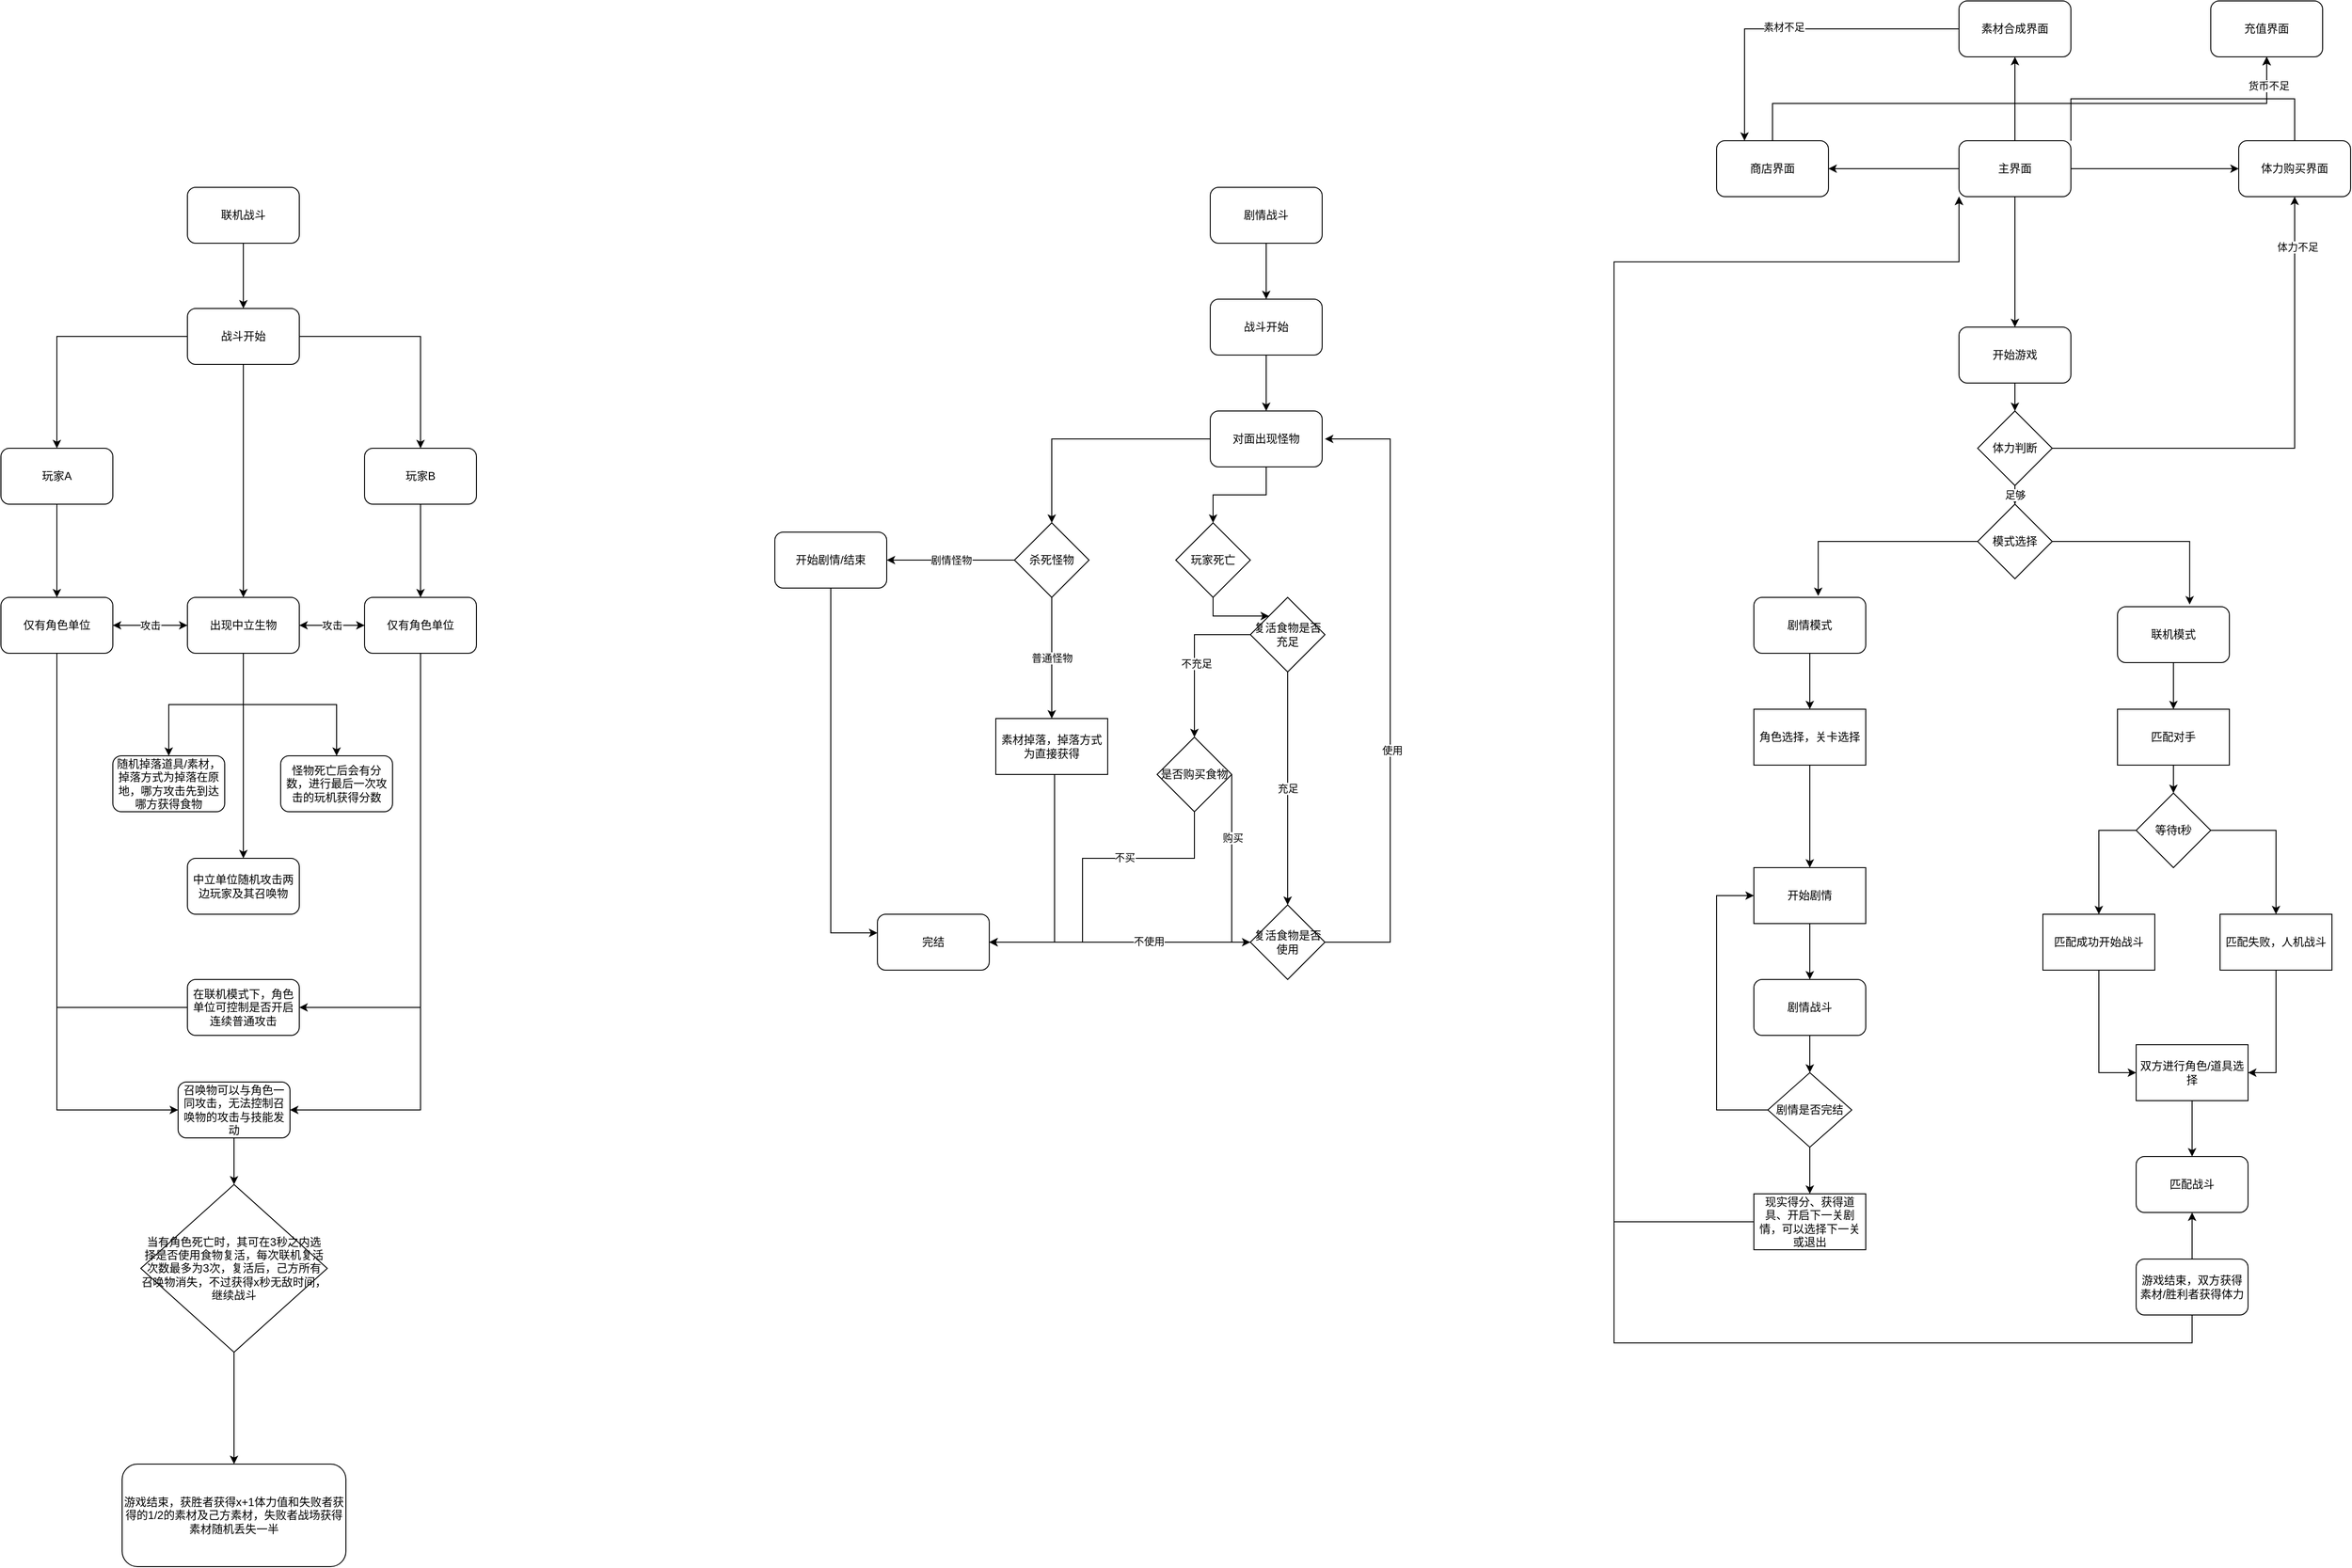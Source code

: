 <mxfile version="18.0.1" type="device"><diagram id="6zfIXXQOAaKlzfeYFqgR" name="Page-1"><mxGraphModel dx="3984" dy="2060" grid="1" gridSize="10" guides="1" tooltips="1" connect="1" arrows="1" fold="1" page="1" pageScale="1" pageWidth="827" pageHeight="1169" math="0" shadow="0"><root><mxCell id="0"/><mxCell id="1" parent="0"/><mxCell id="sXuAbAM1kckWGHQjsdl0-26" style="edgeStyle=orthogonalEdgeStyle;rounded=0;orthogonalLoop=1;jettySize=auto;html=1;entryX=0.5;entryY=0;entryDx=0;entryDy=0;" edge="1" parent="1" source="sXuAbAM1kckWGHQjsdl0-1" target="sXuAbAM1kckWGHQjsdl0-25"><mxGeometry relative="1" as="geometry"/></mxCell><mxCell id="sXuAbAM1kckWGHQjsdl0-1" value="开始游戏" style="rounded=1;whiteSpace=wrap;html=1;" vertex="1" parent="1"><mxGeometry x="270" y="-30" width="120" height="60" as="geometry"/></mxCell><mxCell id="sXuAbAM1kckWGHQjsdl0-15" style="edgeStyle=orthogonalEdgeStyle;rounded=0;orthogonalLoop=1;jettySize=auto;html=1;entryX=0.5;entryY=0;entryDx=0;entryDy=0;" edge="1" parent="1" source="sXuAbAM1kckWGHQjsdl0-2" target="sXuAbAM1kckWGHQjsdl0-14"><mxGeometry relative="1" as="geometry"/></mxCell><mxCell id="sXuAbAM1kckWGHQjsdl0-2" value="联机模式" style="rounded=1;whiteSpace=wrap;html=1;" vertex="1" parent="1"><mxGeometry x="440" y="270" width="120" height="60" as="geometry"/></mxCell><mxCell id="sXuAbAM1kckWGHQjsdl0-50" style="edgeStyle=orthogonalEdgeStyle;rounded=0;orthogonalLoop=1;jettySize=auto;html=1;exitX=0.5;exitY=1;exitDx=0;exitDy=0;entryX=0.5;entryY=0;entryDx=0;entryDy=0;" edge="1" parent="1" source="sXuAbAM1kckWGHQjsdl0-3" target="sXuAbAM1kckWGHQjsdl0-49"><mxGeometry relative="1" as="geometry"/></mxCell><mxCell id="sXuAbAM1kckWGHQjsdl0-3" value="剧情模式" style="rounded=1;whiteSpace=wrap;html=1;" vertex="1" parent="1"><mxGeometry x="50" y="260" width="120" height="60" as="geometry"/></mxCell><mxCell id="sXuAbAM1kckWGHQjsdl0-8" style="edgeStyle=orthogonalEdgeStyle;rounded=0;orthogonalLoop=1;jettySize=auto;html=1;entryX=0.5;entryY=0;entryDx=0;entryDy=0;" edge="1" parent="1" source="sXuAbAM1kckWGHQjsdl0-4" target="sXuAbAM1kckWGHQjsdl0-5"><mxGeometry relative="1" as="geometry"/></mxCell><mxCell id="sXuAbAM1kckWGHQjsdl0-4" value="开始剧情" style="rounded=0;whiteSpace=wrap;html=1;" vertex="1" parent="1"><mxGeometry x="50" y="550" width="120" height="60" as="geometry"/></mxCell><mxCell id="sXuAbAM1kckWGHQjsdl0-9" style="edgeStyle=orthogonalEdgeStyle;rounded=0;orthogonalLoop=1;jettySize=auto;html=1;entryX=0.5;entryY=0;entryDx=0;entryDy=0;" edge="1" parent="1" source="sXuAbAM1kckWGHQjsdl0-5" target="sXuAbAM1kckWGHQjsdl0-6"><mxGeometry relative="1" as="geometry"/></mxCell><mxCell id="sXuAbAM1kckWGHQjsdl0-5" value="剧情战斗" style="rounded=1;whiteSpace=wrap;html=1;" vertex="1" parent="1"><mxGeometry x="50" y="670" width="120" height="60" as="geometry"/></mxCell><mxCell id="sXuAbAM1kckWGHQjsdl0-7" style="edgeStyle=orthogonalEdgeStyle;rounded=0;orthogonalLoop=1;jettySize=auto;html=1;entryX=0;entryY=0.5;entryDx=0;entryDy=0;" edge="1" parent="1" source="sXuAbAM1kckWGHQjsdl0-6" target="sXuAbAM1kckWGHQjsdl0-4"><mxGeometry relative="1" as="geometry"><Array as="points"><mxPoint x="10" y="810"/><mxPoint x="10" y="580"/></Array></mxGeometry></mxCell><mxCell id="sXuAbAM1kckWGHQjsdl0-23" style="edgeStyle=orthogonalEdgeStyle;rounded=0;orthogonalLoop=1;jettySize=auto;html=1;exitX=0.5;exitY=1;exitDx=0;exitDy=0;" edge="1" parent="1" source="sXuAbAM1kckWGHQjsdl0-6" target="sXuAbAM1kckWGHQjsdl0-22"><mxGeometry relative="1" as="geometry"/></mxCell><mxCell id="sXuAbAM1kckWGHQjsdl0-6" value="剧情是否完结" style="rhombus;whiteSpace=wrap;html=1;" vertex="1" parent="1"><mxGeometry x="65" y="770" width="90" height="80" as="geometry"/></mxCell><mxCell id="sXuAbAM1kckWGHQjsdl0-11" style="edgeStyle=orthogonalEdgeStyle;rounded=0;orthogonalLoop=1;jettySize=auto;html=1;entryX=0.575;entryY=-0.025;entryDx=0;entryDy=0;entryPerimeter=0;" edge="1" parent="1" source="sXuAbAM1kckWGHQjsdl0-10" target="sXuAbAM1kckWGHQjsdl0-3"><mxGeometry relative="1" as="geometry"/></mxCell><mxCell id="sXuAbAM1kckWGHQjsdl0-12" style="edgeStyle=orthogonalEdgeStyle;rounded=0;orthogonalLoop=1;jettySize=auto;html=1;entryX=0.645;entryY=-0.039;entryDx=0;entryDy=0;entryPerimeter=0;" edge="1" parent="1" source="sXuAbAM1kckWGHQjsdl0-10" target="sXuAbAM1kckWGHQjsdl0-2"><mxGeometry relative="1" as="geometry"/></mxCell><mxCell id="sXuAbAM1kckWGHQjsdl0-10" value="模式选择" style="rhombus;whiteSpace=wrap;html=1;" vertex="1" parent="1"><mxGeometry x="290" y="160" width="80" height="80" as="geometry"/></mxCell><mxCell id="sXuAbAM1kckWGHQjsdl0-21" style="edgeStyle=orthogonalEdgeStyle;rounded=0;orthogonalLoop=1;jettySize=auto;html=1;exitX=0.5;exitY=1;exitDx=0;exitDy=0;entryX=0.5;entryY=0;entryDx=0;entryDy=0;" edge="1" parent="1" source="sXuAbAM1kckWGHQjsdl0-14" target="sXuAbAM1kckWGHQjsdl0-16"><mxGeometry relative="1" as="geometry"/></mxCell><mxCell id="sXuAbAM1kckWGHQjsdl0-14" value="匹配对手" style="rounded=0;whiteSpace=wrap;html=1;" vertex="1" parent="1"><mxGeometry x="440" y="380" width="120" height="60" as="geometry"/></mxCell><mxCell id="sXuAbAM1kckWGHQjsdl0-19" style="edgeStyle=orthogonalEdgeStyle;rounded=0;orthogonalLoop=1;jettySize=auto;html=1;entryX=0.5;entryY=0;entryDx=0;entryDy=0;" edge="1" parent="1" source="sXuAbAM1kckWGHQjsdl0-16" target="sXuAbAM1kckWGHQjsdl0-18"><mxGeometry relative="1" as="geometry"><Array as="points"><mxPoint x="420" y="510"/></Array></mxGeometry></mxCell><mxCell id="sXuAbAM1kckWGHQjsdl0-20" style="edgeStyle=orthogonalEdgeStyle;rounded=0;orthogonalLoop=1;jettySize=auto;html=1;exitX=1;exitY=0.5;exitDx=0;exitDy=0;entryX=0.5;entryY=0;entryDx=0;entryDy=0;" edge="1" parent="1" source="sXuAbAM1kckWGHQjsdl0-16" target="sXuAbAM1kckWGHQjsdl0-17"><mxGeometry relative="1" as="geometry"/></mxCell><mxCell id="sXuAbAM1kckWGHQjsdl0-16" value="等待t秒" style="rhombus;whiteSpace=wrap;html=1;" vertex="1" parent="1"><mxGeometry x="460" y="470" width="80" height="80" as="geometry"/></mxCell><mxCell id="sXuAbAM1kckWGHQjsdl0-53" style="edgeStyle=orthogonalEdgeStyle;rounded=0;orthogonalLoop=1;jettySize=auto;html=1;entryX=1;entryY=0.5;entryDx=0;entryDy=0;" edge="1" parent="1" source="sXuAbAM1kckWGHQjsdl0-17" target="sXuAbAM1kckWGHQjsdl0-24"><mxGeometry relative="1" as="geometry"/></mxCell><mxCell id="sXuAbAM1kckWGHQjsdl0-17" value="匹配失败，人机战斗" style="rounded=0;whiteSpace=wrap;html=1;" vertex="1" parent="1"><mxGeometry x="550" y="600" width="120" height="60" as="geometry"/></mxCell><mxCell id="sXuAbAM1kckWGHQjsdl0-52" style="edgeStyle=orthogonalEdgeStyle;rounded=0;orthogonalLoop=1;jettySize=auto;html=1;entryX=0;entryY=0.5;entryDx=0;entryDy=0;" edge="1" parent="1" source="sXuAbAM1kckWGHQjsdl0-18" target="sXuAbAM1kckWGHQjsdl0-24"><mxGeometry relative="1" as="geometry"/></mxCell><mxCell id="sXuAbAM1kckWGHQjsdl0-18" value="匹配成功开始战斗" style="rounded=0;whiteSpace=wrap;html=1;" vertex="1" parent="1"><mxGeometry x="360" y="600" width="120" height="60" as="geometry"/></mxCell><mxCell id="sXuAbAM1kckWGHQjsdl0-56" style="edgeStyle=orthogonalEdgeStyle;rounded=0;orthogonalLoop=1;jettySize=auto;html=1;entryX=0;entryY=1;entryDx=0;entryDy=0;" edge="1" parent="1" source="sXuAbAM1kckWGHQjsdl0-22" target="sXuAbAM1kckWGHQjsdl0-28"><mxGeometry relative="1" as="geometry"><mxPoint x="-70" y="-120" as="targetPoint"/><Array as="points"><mxPoint x="-100" y="930"/><mxPoint x="-100" y="-100"/><mxPoint x="270" y="-100"/></Array></mxGeometry></mxCell><mxCell id="sXuAbAM1kckWGHQjsdl0-22" value="现实得分、获得道具、开启下一关剧情，可以选择下一关或退出" style="rounded=0;whiteSpace=wrap;html=1;" vertex="1" parent="1"><mxGeometry x="50" y="900" width="120" height="60" as="geometry"/></mxCell><mxCell id="sXuAbAM1kckWGHQjsdl0-60" style="edgeStyle=orthogonalEdgeStyle;rounded=0;orthogonalLoop=1;jettySize=auto;html=1;entryX=0.5;entryY=0;entryDx=0;entryDy=0;" edge="1" parent="1" source="sXuAbAM1kckWGHQjsdl0-24" target="sXuAbAM1kckWGHQjsdl0-59"><mxGeometry relative="1" as="geometry"/></mxCell><mxCell id="sXuAbAM1kckWGHQjsdl0-24" value="双方进行角色/道具选择" style="rounded=0;whiteSpace=wrap;html=1;" vertex="1" parent="1"><mxGeometry x="460" y="740" width="120" height="60" as="geometry"/></mxCell><mxCell id="sXuAbAM1kckWGHQjsdl0-27" value="足够" style="edgeStyle=orthogonalEdgeStyle;rounded=0;orthogonalLoop=1;jettySize=auto;html=1;entryX=0.5;entryY=0;entryDx=0;entryDy=0;" edge="1" parent="1" source="sXuAbAM1kckWGHQjsdl0-25" target="sXuAbAM1kckWGHQjsdl0-10"><mxGeometry relative="1" as="geometry"/></mxCell><mxCell id="sXuAbAM1kckWGHQjsdl0-32" style="edgeStyle=orthogonalEdgeStyle;rounded=0;orthogonalLoop=1;jettySize=auto;html=1;entryX=0.5;entryY=1;entryDx=0;entryDy=0;" edge="1" parent="1" source="sXuAbAM1kckWGHQjsdl0-25" target="sXuAbAM1kckWGHQjsdl0-31"><mxGeometry relative="1" as="geometry"/></mxCell><mxCell id="sXuAbAM1kckWGHQjsdl0-33" value="体力不足" style="edgeLabel;html=1;align=center;verticalAlign=middle;resizable=0;points=[];" vertex="1" connectable="0" parent="sXuAbAM1kckWGHQjsdl0-32"><mxGeometry x="0.798" y="-3" relative="1" as="geometry"><mxPoint as="offset"/></mxGeometry></mxCell><mxCell id="sXuAbAM1kckWGHQjsdl0-25" value="体力判断" style="rhombus;whiteSpace=wrap;html=1;" vertex="1" parent="1"><mxGeometry x="290" y="60" width="80" height="80" as="geometry"/></mxCell><mxCell id="sXuAbAM1kckWGHQjsdl0-34" style="edgeStyle=orthogonalEdgeStyle;rounded=0;orthogonalLoop=1;jettySize=auto;html=1;entryX=0.5;entryY=0;entryDx=0;entryDy=0;" edge="1" parent="1" source="sXuAbAM1kckWGHQjsdl0-28" target="sXuAbAM1kckWGHQjsdl0-1"><mxGeometry relative="1" as="geometry"/></mxCell><mxCell id="sXuAbAM1kckWGHQjsdl0-35" style="edgeStyle=orthogonalEdgeStyle;rounded=0;orthogonalLoop=1;jettySize=auto;html=1;entryX=0;entryY=0.5;entryDx=0;entryDy=0;" edge="1" parent="1" source="sXuAbAM1kckWGHQjsdl0-28" target="sXuAbAM1kckWGHQjsdl0-31"><mxGeometry relative="1" as="geometry"/></mxCell><mxCell id="sXuAbAM1kckWGHQjsdl0-37" style="edgeStyle=orthogonalEdgeStyle;rounded=0;orthogonalLoop=1;jettySize=auto;html=1;entryX=1;entryY=0.5;entryDx=0;entryDy=0;" edge="1" parent="1" source="sXuAbAM1kckWGHQjsdl0-28" target="sXuAbAM1kckWGHQjsdl0-36"><mxGeometry relative="1" as="geometry"/></mxCell><mxCell id="sXuAbAM1kckWGHQjsdl0-39" style="edgeStyle=orthogonalEdgeStyle;rounded=0;orthogonalLoop=1;jettySize=auto;html=1;entryX=0.5;entryY=1;entryDx=0;entryDy=0;" edge="1" parent="1" source="sXuAbAM1kckWGHQjsdl0-28" target="sXuAbAM1kckWGHQjsdl0-38"><mxGeometry relative="1" as="geometry"/></mxCell><mxCell id="sXuAbAM1kckWGHQjsdl0-41" style="edgeStyle=orthogonalEdgeStyle;rounded=0;orthogonalLoop=1;jettySize=auto;html=1;exitX=1;exitY=0;exitDx=0;exitDy=0;" edge="1" parent="1" source="sXuAbAM1kckWGHQjsdl0-28" target="sXuAbAM1kckWGHQjsdl0-40"><mxGeometry relative="1" as="geometry"/></mxCell><mxCell id="sXuAbAM1kckWGHQjsdl0-28" value="主界面" style="rounded=1;whiteSpace=wrap;html=1;" vertex="1" parent="1"><mxGeometry x="270" y="-230" width="120" height="60" as="geometry"/></mxCell><mxCell id="sXuAbAM1kckWGHQjsdl0-42" style="edgeStyle=orthogonalEdgeStyle;rounded=0;orthogonalLoop=1;jettySize=auto;html=1;entryX=0.5;entryY=1;entryDx=0;entryDy=0;" edge="1" parent="1" source="sXuAbAM1kckWGHQjsdl0-31" target="sXuAbAM1kckWGHQjsdl0-40"><mxGeometry relative="1" as="geometry"/></mxCell><mxCell id="sXuAbAM1kckWGHQjsdl0-31" value="体力购买界面" style="rounded=1;whiteSpace=wrap;html=1;" vertex="1" parent="1"><mxGeometry x="570" y="-230" width="120" height="60" as="geometry"/></mxCell><mxCell id="sXuAbAM1kckWGHQjsdl0-44" style="edgeStyle=orthogonalEdgeStyle;rounded=0;orthogonalLoop=1;jettySize=auto;html=1;entryX=0.5;entryY=1;entryDx=0;entryDy=0;" edge="1" parent="1" source="sXuAbAM1kckWGHQjsdl0-36" target="sXuAbAM1kckWGHQjsdl0-40"><mxGeometry relative="1" as="geometry"><Array as="points"><mxPoint x="70" y="-270"/><mxPoint x="600" y="-270"/></Array></mxGeometry></mxCell><mxCell id="sXuAbAM1kckWGHQjsdl0-45" value="货币不足" style="edgeLabel;html=1;align=center;verticalAlign=middle;resizable=0;points=[];" vertex="1" connectable="0" parent="sXuAbAM1kckWGHQjsdl0-44"><mxGeometry x="0.901" y="-2" relative="1" as="geometry"><mxPoint as="offset"/></mxGeometry></mxCell><mxCell id="sXuAbAM1kckWGHQjsdl0-36" value="商店界面" style="rounded=1;whiteSpace=wrap;html=1;" vertex="1" parent="1"><mxGeometry x="10" y="-230" width="120" height="60" as="geometry"/></mxCell><mxCell id="sXuAbAM1kckWGHQjsdl0-47" style="edgeStyle=orthogonalEdgeStyle;rounded=0;orthogonalLoop=1;jettySize=auto;html=1;exitX=0;exitY=0.5;exitDx=0;exitDy=0;entryX=0.25;entryY=0;entryDx=0;entryDy=0;" edge="1" parent="1" source="sXuAbAM1kckWGHQjsdl0-38" target="sXuAbAM1kckWGHQjsdl0-36"><mxGeometry relative="1" as="geometry"/></mxCell><mxCell id="sXuAbAM1kckWGHQjsdl0-48" value="素材不足" style="edgeLabel;html=1;align=center;verticalAlign=middle;resizable=0;points=[];" vertex="1" connectable="0" parent="sXuAbAM1kckWGHQjsdl0-47"><mxGeometry x="0.076" y="-2" relative="1" as="geometry"><mxPoint as="offset"/></mxGeometry></mxCell><mxCell id="sXuAbAM1kckWGHQjsdl0-38" value="素材合成界面" style="rounded=1;whiteSpace=wrap;html=1;" vertex="1" parent="1"><mxGeometry x="270" y="-380" width="120" height="60" as="geometry"/></mxCell><mxCell id="sXuAbAM1kckWGHQjsdl0-40" value="充值界面" style="rounded=1;whiteSpace=wrap;html=1;" vertex="1" parent="1"><mxGeometry x="540" y="-380" width="120" height="60" as="geometry"/></mxCell><mxCell id="sXuAbAM1kckWGHQjsdl0-51" style="edgeStyle=orthogonalEdgeStyle;rounded=0;orthogonalLoop=1;jettySize=auto;html=1;entryX=0.5;entryY=0;entryDx=0;entryDy=0;" edge="1" parent="1" source="sXuAbAM1kckWGHQjsdl0-49" target="sXuAbAM1kckWGHQjsdl0-4"><mxGeometry relative="1" as="geometry"/></mxCell><mxCell id="sXuAbAM1kckWGHQjsdl0-49" value="角色选择，关卡选择" style="rounded=0;whiteSpace=wrap;html=1;" vertex="1" parent="1"><mxGeometry x="50" y="380" width="120" height="60" as="geometry"/></mxCell><mxCell id="sXuAbAM1kckWGHQjsdl0-57" style="edgeStyle=orthogonalEdgeStyle;rounded=0;orthogonalLoop=1;jettySize=auto;html=1;entryX=0;entryY=1;entryDx=0;entryDy=0;" edge="1" parent="1" source="sXuAbAM1kckWGHQjsdl0-54" target="sXuAbAM1kckWGHQjsdl0-28"><mxGeometry relative="1" as="geometry"><mxPoint x="270" y="-100" as="targetPoint"/><Array as="points"><mxPoint x="520" y="1060"/><mxPoint x="-100" y="1060"/><mxPoint x="-100" y="-100"/><mxPoint x="270" y="-100"/></Array></mxGeometry></mxCell><mxCell id="sXuAbAM1kckWGHQjsdl0-61" style="edgeStyle=orthogonalEdgeStyle;rounded=0;orthogonalLoop=1;jettySize=auto;html=1;entryX=0.5;entryY=1;entryDx=0;entryDy=0;" edge="1" parent="1" source="sXuAbAM1kckWGHQjsdl0-54" target="sXuAbAM1kckWGHQjsdl0-59"><mxGeometry relative="1" as="geometry"/></mxCell><mxCell id="sXuAbAM1kckWGHQjsdl0-54" value="游戏结束，双方获得素材/胜利者获得体力" style="rounded=1;whiteSpace=wrap;html=1;" vertex="1" parent="1"><mxGeometry x="460" y="970" width="120" height="60" as="geometry"/></mxCell><mxCell id="sXuAbAM1kckWGHQjsdl0-67" style="edgeStyle=orthogonalEdgeStyle;rounded=0;orthogonalLoop=1;jettySize=auto;html=1;entryX=0.5;entryY=0;entryDx=0;entryDy=0;" edge="1" parent="1" source="sXuAbAM1kckWGHQjsdl0-58" target="sXuAbAM1kckWGHQjsdl0-64"><mxGeometry relative="1" as="geometry"/></mxCell><mxCell id="sXuAbAM1kckWGHQjsdl0-58" value="战斗开始" style="rounded=1;whiteSpace=wrap;html=1;" vertex="1" parent="1"><mxGeometry x="-533" y="-60" width="120" height="60" as="geometry"/></mxCell><mxCell id="sXuAbAM1kckWGHQjsdl0-59" value="匹配战斗" style="rounded=1;whiteSpace=wrap;html=1;" vertex="1" parent="1"><mxGeometry x="460" y="860" width="120" height="60" as="geometry"/></mxCell><mxCell id="sXuAbAM1kckWGHQjsdl0-63" style="edgeStyle=orthogonalEdgeStyle;rounded=0;orthogonalLoop=1;jettySize=auto;html=1;entryX=0.5;entryY=0;entryDx=0;entryDy=0;" edge="1" parent="1" source="sXuAbAM1kckWGHQjsdl0-62" target="sXuAbAM1kckWGHQjsdl0-58"><mxGeometry relative="1" as="geometry"/></mxCell><mxCell id="sXuAbAM1kckWGHQjsdl0-62" value="剧情战斗" style="rounded=1;whiteSpace=wrap;html=1;" vertex="1" parent="1"><mxGeometry x="-533" y="-180" width="120" height="60" as="geometry"/></mxCell><mxCell id="sXuAbAM1kckWGHQjsdl0-68" style="edgeStyle=orthogonalEdgeStyle;rounded=0;orthogonalLoop=1;jettySize=auto;html=1;entryX=0.5;entryY=0;entryDx=0;entryDy=0;" edge="1" parent="1" source="sXuAbAM1kckWGHQjsdl0-64" target="sXuAbAM1kckWGHQjsdl0-66"><mxGeometry relative="1" as="geometry"/></mxCell><mxCell id="sXuAbAM1kckWGHQjsdl0-80" style="edgeStyle=orthogonalEdgeStyle;rounded=0;orthogonalLoop=1;jettySize=auto;html=1;entryX=0.5;entryY=0;entryDx=0;entryDy=0;" edge="1" parent="1" source="sXuAbAM1kckWGHQjsdl0-64" target="sXuAbAM1kckWGHQjsdl0-79"><mxGeometry relative="1" as="geometry"/></mxCell><mxCell id="sXuAbAM1kckWGHQjsdl0-64" value="对面出现怪物" style="rounded=1;whiteSpace=wrap;html=1;" vertex="1" parent="1"><mxGeometry x="-533" y="60" width="120" height="60" as="geometry"/></mxCell><mxCell id="sXuAbAM1kckWGHQjsdl0-70" value="普通怪物" style="edgeStyle=orthogonalEdgeStyle;rounded=0;orthogonalLoop=1;jettySize=auto;html=1;entryX=0.5;entryY=0;entryDx=0;entryDy=0;" edge="1" parent="1" source="sXuAbAM1kckWGHQjsdl0-66" target="sXuAbAM1kckWGHQjsdl0-69"><mxGeometry relative="1" as="geometry"/></mxCell><mxCell id="sXuAbAM1kckWGHQjsdl0-72" value="剧情怪物" style="edgeStyle=orthogonalEdgeStyle;rounded=0;orthogonalLoop=1;jettySize=auto;html=1;entryX=1;entryY=0.5;entryDx=0;entryDy=0;" edge="1" parent="1" source="sXuAbAM1kckWGHQjsdl0-66" target="sXuAbAM1kckWGHQjsdl0-71"><mxGeometry relative="1" as="geometry"/></mxCell><mxCell id="sXuAbAM1kckWGHQjsdl0-66" value="杀死怪物" style="rhombus;whiteSpace=wrap;html=1;" vertex="1" parent="1"><mxGeometry x="-743" y="180" width="80" height="80" as="geometry"/></mxCell><mxCell id="sXuAbAM1kckWGHQjsdl0-78" style="edgeStyle=orthogonalEdgeStyle;rounded=0;orthogonalLoop=1;jettySize=auto;html=1;exitX=0.5;exitY=1;exitDx=0;exitDy=0;entryX=1;entryY=0.5;entryDx=0;entryDy=0;" edge="1" parent="1" source="sXuAbAM1kckWGHQjsdl0-69" target="sXuAbAM1kckWGHQjsdl0-73"><mxGeometry relative="1" as="geometry"><Array as="points"><mxPoint x="-700" y="450"/><mxPoint x="-700" y="630"/></Array></mxGeometry></mxCell><mxCell id="sXuAbAM1kckWGHQjsdl0-69" value="素材掉落，掉落方式为直接获得" style="rounded=0;whiteSpace=wrap;html=1;" vertex="1" parent="1"><mxGeometry x="-763" y="390" width="120" height="60" as="geometry"/></mxCell><mxCell id="sXuAbAM1kckWGHQjsdl0-74" style="edgeStyle=orthogonalEdgeStyle;rounded=0;orthogonalLoop=1;jettySize=auto;html=1;" edge="1" parent="1" source="sXuAbAM1kckWGHQjsdl0-71" target="sXuAbAM1kckWGHQjsdl0-73"><mxGeometry relative="1" as="geometry"><Array as="points"><mxPoint x="-940" y="620"/></Array></mxGeometry></mxCell><mxCell id="sXuAbAM1kckWGHQjsdl0-71" value="开始剧情/结束" style="rounded=1;whiteSpace=wrap;html=1;" vertex="1" parent="1"><mxGeometry x="-1000" y="190" width="120" height="60" as="geometry"/></mxCell><mxCell id="sXuAbAM1kckWGHQjsdl0-73" value="完结" style="rounded=1;whiteSpace=wrap;html=1;" vertex="1" parent="1"><mxGeometry x="-890" y="600" width="120" height="60" as="geometry"/></mxCell><mxCell id="sXuAbAM1kckWGHQjsdl0-100" style="edgeStyle=orthogonalEdgeStyle;rounded=0;orthogonalLoop=1;jettySize=auto;html=1;entryX=0.5;entryY=0;entryDx=0;entryDy=0;" edge="1" parent="1" source="sXuAbAM1kckWGHQjsdl0-76" target="sXuAbAM1kckWGHQjsdl0-77"><mxGeometry relative="1" as="geometry"/></mxCell><mxCell id="sXuAbAM1kckWGHQjsdl0-76" value="联机战斗" style="rounded=1;whiteSpace=wrap;html=1;" vertex="1" parent="1"><mxGeometry x="-1630" y="-180" width="120" height="60" as="geometry"/></mxCell><mxCell id="sXuAbAM1kckWGHQjsdl0-101" style="edgeStyle=orthogonalEdgeStyle;rounded=0;orthogonalLoop=1;jettySize=auto;html=1;entryX=0.5;entryY=0;entryDx=0;entryDy=0;" edge="1" parent="1" source="sXuAbAM1kckWGHQjsdl0-77" target="sXuAbAM1kckWGHQjsdl0-99"><mxGeometry relative="1" as="geometry"/></mxCell><mxCell id="sXuAbAM1kckWGHQjsdl0-102" style="edgeStyle=orthogonalEdgeStyle;rounded=0;orthogonalLoop=1;jettySize=auto;html=1;entryX=0.5;entryY=0;entryDx=0;entryDy=0;" edge="1" parent="1" source="sXuAbAM1kckWGHQjsdl0-77" target="sXuAbAM1kckWGHQjsdl0-98"><mxGeometry relative="1" as="geometry"/></mxCell><mxCell id="sXuAbAM1kckWGHQjsdl0-103" style="edgeStyle=orthogonalEdgeStyle;rounded=0;orthogonalLoop=1;jettySize=auto;html=1;" edge="1" parent="1" source="sXuAbAM1kckWGHQjsdl0-77"><mxGeometry relative="1" as="geometry"><mxPoint x="-1570" y="260" as="targetPoint"/></mxGeometry></mxCell><mxCell id="sXuAbAM1kckWGHQjsdl0-77" value="战斗开始" style="rounded=1;whiteSpace=wrap;html=1;" vertex="1" parent="1"><mxGeometry x="-1630" y="-50" width="120" height="60" as="geometry"/></mxCell><mxCell id="sXuAbAM1kckWGHQjsdl0-88" style="edgeStyle=orthogonalEdgeStyle;rounded=0;orthogonalLoop=1;jettySize=auto;html=1;entryX=0;entryY=0;entryDx=0;entryDy=0;" edge="1" parent="1" source="sXuAbAM1kckWGHQjsdl0-79" target="sXuAbAM1kckWGHQjsdl0-87"><mxGeometry relative="1" as="geometry"/></mxCell><mxCell id="sXuAbAM1kckWGHQjsdl0-79" value="玩家死亡" style="rhombus;whiteSpace=wrap;html=1;" vertex="1" parent="1"><mxGeometry x="-570" y="180" width="80" height="80" as="geometry"/></mxCell><mxCell id="sXuAbAM1kckWGHQjsdl0-83" style="edgeStyle=orthogonalEdgeStyle;rounded=0;orthogonalLoop=1;jettySize=auto;html=1;exitX=1;exitY=0.5;exitDx=0;exitDy=0;" edge="1" parent="1" source="sXuAbAM1kckWGHQjsdl0-81"><mxGeometry relative="1" as="geometry"><mxPoint x="-410" y="90" as="targetPoint"/><Array as="points"><mxPoint x="-340" y="630"/><mxPoint x="-340" y="90"/></Array></mxGeometry></mxCell><mxCell id="sXuAbAM1kckWGHQjsdl0-84" value="使用" style="edgeLabel;html=1;align=center;verticalAlign=middle;resizable=0;points=[];" vertex="1" connectable="0" parent="sXuAbAM1kckWGHQjsdl0-83"><mxGeometry x="-0.188" y="-2" relative="1" as="geometry"><mxPoint as="offset"/></mxGeometry></mxCell><mxCell id="sXuAbAM1kckWGHQjsdl0-85" style="edgeStyle=orthogonalEdgeStyle;rounded=0;orthogonalLoop=1;jettySize=auto;html=1;entryX=1;entryY=0.5;entryDx=0;entryDy=0;" edge="1" parent="1" source="sXuAbAM1kckWGHQjsdl0-81" target="sXuAbAM1kckWGHQjsdl0-73"><mxGeometry relative="1" as="geometry"/></mxCell><mxCell id="sXuAbAM1kckWGHQjsdl0-86" value="不使用" style="edgeLabel;html=1;align=center;verticalAlign=middle;resizable=0;points=[];" vertex="1" connectable="0" parent="sXuAbAM1kckWGHQjsdl0-85"><mxGeometry x="-0.222" y="-1" relative="1" as="geometry"><mxPoint as="offset"/></mxGeometry></mxCell><mxCell id="sXuAbAM1kckWGHQjsdl0-81" value="复活食物是否使用" style="rhombus;whiteSpace=wrap;html=1;" vertex="1" parent="1"><mxGeometry x="-490" y="590" width="80" height="80" as="geometry"/></mxCell><mxCell id="sXuAbAM1kckWGHQjsdl0-90" value="充足" style="edgeStyle=orthogonalEdgeStyle;rounded=0;orthogonalLoop=1;jettySize=auto;html=1;entryX=0.5;entryY=0;entryDx=0;entryDy=0;" edge="1" parent="1" source="sXuAbAM1kckWGHQjsdl0-87" target="sXuAbAM1kckWGHQjsdl0-81"><mxGeometry relative="1" as="geometry"/></mxCell><mxCell id="sXuAbAM1kckWGHQjsdl0-92" style="edgeStyle=orthogonalEdgeStyle;rounded=0;orthogonalLoop=1;jettySize=auto;html=1;entryX=0.5;entryY=0;entryDx=0;entryDy=0;" edge="1" parent="1" source="sXuAbAM1kckWGHQjsdl0-87" target="sXuAbAM1kckWGHQjsdl0-91"><mxGeometry relative="1" as="geometry"/></mxCell><mxCell id="sXuAbAM1kckWGHQjsdl0-93" value="不充足" style="edgeLabel;html=1;align=center;verticalAlign=middle;resizable=0;points=[];" vertex="1" connectable="0" parent="sXuAbAM1kckWGHQjsdl0-92"><mxGeometry x="0.063" y="2" relative="1" as="geometry"><mxPoint as="offset"/></mxGeometry></mxCell><mxCell id="sXuAbAM1kckWGHQjsdl0-87" value="复活食物是否充足" style="rhombus;whiteSpace=wrap;html=1;" vertex="1" parent="1"><mxGeometry x="-490" y="260" width="80" height="80" as="geometry"/></mxCell><mxCell id="sXuAbAM1kckWGHQjsdl0-94" style="edgeStyle=orthogonalEdgeStyle;rounded=0;orthogonalLoop=1;jettySize=auto;html=1;entryX=0;entryY=0.5;entryDx=0;entryDy=0;" edge="1" parent="1" source="sXuAbAM1kckWGHQjsdl0-91" target="sXuAbAM1kckWGHQjsdl0-81"><mxGeometry relative="1" as="geometry"><Array as="points"><mxPoint x="-510" y="540"/><mxPoint x="-510" y="630"/></Array></mxGeometry></mxCell><mxCell id="sXuAbAM1kckWGHQjsdl0-95" value="购买" style="edgeLabel;html=1;align=center;verticalAlign=middle;resizable=0;points=[];" vertex="1" connectable="0" parent="sXuAbAM1kckWGHQjsdl0-94"><mxGeometry x="-0.335" relative="1" as="geometry"><mxPoint x="1" y="1" as="offset"/></mxGeometry></mxCell><mxCell id="sXuAbAM1kckWGHQjsdl0-96" style="edgeStyle=orthogonalEdgeStyle;rounded=0;orthogonalLoop=1;jettySize=auto;html=1;" edge="1" parent="1" source="sXuAbAM1kckWGHQjsdl0-91"><mxGeometry relative="1" as="geometry"><mxPoint x="-770" y="630" as="targetPoint"/><Array as="points"><mxPoint x="-550" y="540"/><mxPoint x="-670" y="540"/><mxPoint x="-670" y="630"/></Array></mxGeometry></mxCell><mxCell id="sXuAbAM1kckWGHQjsdl0-97" value="不买" style="edgeLabel;html=1;align=center;verticalAlign=middle;resizable=0;points=[];" vertex="1" connectable="0" parent="sXuAbAM1kckWGHQjsdl0-96"><mxGeometry x="-0.307" y="-1" relative="1" as="geometry"><mxPoint x="-1" as="offset"/></mxGeometry></mxCell><mxCell id="sXuAbAM1kckWGHQjsdl0-91" value="是否购买食物" style="rhombus;whiteSpace=wrap;html=1;" vertex="1" parent="1"><mxGeometry x="-590" y="410" width="80" height="80" as="geometry"/></mxCell><mxCell id="sXuAbAM1kckWGHQjsdl0-108" style="edgeStyle=orthogonalEdgeStyle;rounded=0;orthogonalLoop=1;jettySize=auto;html=1;entryX=0.5;entryY=0;entryDx=0;entryDy=0;" edge="1" parent="1" source="sXuAbAM1kckWGHQjsdl0-98" target="sXuAbAM1kckWGHQjsdl0-106"><mxGeometry relative="1" as="geometry"/></mxCell><mxCell id="sXuAbAM1kckWGHQjsdl0-98" value="玩家B" style="rounded=1;whiteSpace=wrap;html=1;" vertex="1" parent="1"><mxGeometry x="-1440" y="100" width="120" height="60" as="geometry"/></mxCell><mxCell id="sXuAbAM1kckWGHQjsdl0-107" style="edgeStyle=orthogonalEdgeStyle;rounded=0;orthogonalLoop=1;jettySize=auto;html=1;entryX=0.5;entryY=0;entryDx=0;entryDy=0;" edge="1" parent="1" source="sXuAbAM1kckWGHQjsdl0-99" target="sXuAbAM1kckWGHQjsdl0-105"><mxGeometry relative="1" as="geometry"/></mxCell><mxCell id="sXuAbAM1kckWGHQjsdl0-99" value="玩家A" style="rounded=1;whiteSpace=wrap;html=1;" vertex="1" parent="1"><mxGeometry x="-1830" y="100" width="120" height="60" as="geometry"/></mxCell><mxCell id="sXuAbAM1kckWGHQjsdl0-111" style="edgeStyle=orthogonalEdgeStyle;rounded=0;orthogonalLoop=1;jettySize=auto;html=1;entryX=1;entryY=0.5;entryDx=0;entryDy=0;" edge="1" parent="1" source="sXuAbAM1kckWGHQjsdl0-104" target="sXuAbAM1kckWGHQjsdl0-105"><mxGeometry relative="1" as="geometry"/></mxCell><mxCell id="sXuAbAM1kckWGHQjsdl0-112" style="edgeStyle=orthogonalEdgeStyle;rounded=0;orthogonalLoop=1;jettySize=auto;html=1;" edge="1" parent="1" source="sXuAbAM1kckWGHQjsdl0-104"><mxGeometry relative="1" as="geometry"><mxPoint x="-1440" y="290" as="targetPoint"/></mxGeometry></mxCell><mxCell id="sXuAbAM1kckWGHQjsdl0-118" style="edgeStyle=orthogonalEdgeStyle;rounded=0;orthogonalLoop=1;jettySize=auto;html=1;entryX=0.5;entryY=0;entryDx=0;entryDy=0;" edge="1" parent="1" source="sXuAbAM1kckWGHQjsdl0-104" target="sXuAbAM1kckWGHQjsdl0-114"><mxGeometry relative="1" as="geometry"/></mxCell><mxCell id="sXuAbAM1kckWGHQjsdl0-119" style="edgeStyle=orthogonalEdgeStyle;rounded=0;orthogonalLoop=1;jettySize=auto;html=1;entryX=0.5;entryY=0;entryDx=0;entryDy=0;" edge="1" parent="1" source="sXuAbAM1kckWGHQjsdl0-104" target="sXuAbAM1kckWGHQjsdl0-117"><mxGeometry relative="1" as="geometry"/></mxCell><mxCell id="sXuAbAM1kckWGHQjsdl0-127" style="edgeStyle=orthogonalEdgeStyle;rounded=0;orthogonalLoop=1;jettySize=auto;html=1;entryX=0.5;entryY=0;entryDx=0;entryDy=0;" edge="1" parent="1" source="sXuAbAM1kckWGHQjsdl0-104" target="sXuAbAM1kckWGHQjsdl0-126"><mxGeometry relative="1" as="geometry"/></mxCell><mxCell id="sXuAbAM1kckWGHQjsdl0-104" value="出现中立生物" style="rounded=1;whiteSpace=wrap;html=1;" vertex="1" parent="1"><mxGeometry x="-1630" y="260" width="120" height="60" as="geometry"/></mxCell><mxCell id="sXuAbAM1kckWGHQjsdl0-109" value="攻击" style="edgeStyle=orthogonalEdgeStyle;rounded=0;orthogonalLoop=1;jettySize=auto;html=1;entryX=0;entryY=0.5;entryDx=0;entryDy=0;" edge="1" parent="1" source="sXuAbAM1kckWGHQjsdl0-105" target="sXuAbAM1kckWGHQjsdl0-104"><mxGeometry relative="1" as="geometry"/></mxCell><mxCell id="sXuAbAM1kckWGHQjsdl0-121" style="edgeStyle=orthogonalEdgeStyle;rounded=0;orthogonalLoop=1;jettySize=auto;html=1;entryX=0.5;entryY=0;entryDx=0;entryDy=0;" edge="1" parent="1" source="sXuAbAM1kckWGHQjsdl0-105" target="sXuAbAM1kckWGHQjsdl0-120"><mxGeometry relative="1" as="geometry"><Array as="points"><mxPoint x="-1770" y="700"/><mxPoint x="-1570" y="700"/></Array></mxGeometry></mxCell><mxCell id="sXuAbAM1kckWGHQjsdl0-124" style="edgeStyle=orthogonalEdgeStyle;rounded=0;orthogonalLoop=1;jettySize=auto;html=1;entryX=0;entryY=0.5;entryDx=0;entryDy=0;" edge="1" parent="1" source="sXuAbAM1kckWGHQjsdl0-105" target="sXuAbAM1kckWGHQjsdl0-123"><mxGeometry relative="1" as="geometry"><mxPoint x="-1770" y="750" as="targetPoint"/><Array as="points"><mxPoint x="-1770" y="810"/></Array></mxGeometry></mxCell><mxCell id="sXuAbAM1kckWGHQjsdl0-105" value="仅有角色单位" style="rounded=1;whiteSpace=wrap;html=1;" vertex="1" parent="1"><mxGeometry x="-1830" y="260" width="120" height="60" as="geometry"/></mxCell><mxCell id="sXuAbAM1kckWGHQjsdl0-110" value="攻击" style="edgeStyle=orthogonalEdgeStyle;rounded=0;orthogonalLoop=1;jettySize=auto;html=1;entryX=1;entryY=0.5;entryDx=0;entryDy=0;" edge="1" parent="1" source="sXuAbAM1kckWGHQjsdl0-106" target="sXuAbAM1kckWGHQjsdl0-104"><mxGeometry relative="1" as="geometry"/></mxCell><mxCell id="sXuAbAM1kckWGHQjsdl0-122" style="edgeStyle=orthogonalEdgeStyle;rounded=0;orthogonalLoop=1;jettySize=auto;html=1;entryX=1;entryY=0.5;entryDx=0;entryDy=0;" edge="1" parent="1" source="sXuAbAM1kckWGHQjsdl0-106" target="sXuAbAM1kckWGHQjsdl0-120"><mxGeometry relative="1" as="geometry"><Array as="points"><mxPoint x="-1380" y="700"/></Array></mxGeometry></mxCell><mxCell id="sXuAbAM1kckWGHQjsdl0-125" style="edgeStyle=orthogonalEdgeStyle;rounded=0;orthogonalLoop=1;jettySize=auto;html=1;entryX=1;entryY=0.5;entryDx=0;entryDy=0;" edge="1" parent="1" source="sXuAbAM1kckWGHQjsdl0-106" target="sXuAbAM1kckWGHQjsdl0-123"><mxGeometry relative="1" as="geometry"><Array as="points"><mxPoint x="-1380" y="810"/></Array></mxGeometry></mxCell><mxCell id="sXuAbAM1kckWGHQjsdl0-106" value="仅有角色单位" style="rounded=1;whiteSpace=wrap;html=1;" vertex="1" parent="1"><mxGeometry x="-1440" y="260" width="120" height="60" as="geometry"/></mxCell><mxCell id="sXuAbAM1kckWGHQjsdl0-114" value="随机掉落道具/素材，掉落方式为掉落在原地，哪方攻击先到达哪方获得食物" style="rounded=1;whiteSpace=wrap;html=1;" vertex="1" parent="1"><mxGeometry x="-1710" y="430" width="120" height="60" as="geometry"/></mxCell><mxCell id="sXuAbAM1kckWGHQjsdl0-117" value="怪物死亡后会有分数，进行最后一次攻击的玩机获得分数" style="rounded=1;whiteSpace=wrap;html=1;" vertex="1" parent="1"><mxGeometry x="-1530" y="430" width="120" height="60" as="geometry"/></mxCell><mxCell id="sXuAbAM1kckWGHQjsdl0-120" value="在联机模式下，角色单位可控制是否开启连续普通攻击" style="rounded=1;whiteSpace=wrap;html=1;" vertex="1" parent="1"><mxGeometry x="-1630" y="670" width="120" height="60" as="geometry"/></mxCell><mxCell id="sXuAbAM1kckWGHQjsdl0-132" style="edgeStyle=orthogonalEdgeStyle;rounded=0;orthogonalLoop=1;jettySize=auto;html=1;entryX=0.5;entryY=0;entryDx=0;entryDy=0;" edge="1" parent="1" source="sXuAbAM1kckWGHQjsdl0-123" target="sXuAbAM1kckWGHQjsdl0-128"><mxGeometry relative="1" as="geometry"/></mxCell><mxCell id="sXuAbAM1kckWGHQjsdl0-123" value="召唤物可以与角色一同攻击，无法控制召唤物的攻击与技能发动" style="rounded=1;whiteSpace=wrap;html=1;" vertex="1" parent="1"><mxGeometry x="-1640" y="780" width="120" height="60" as="geometry"/></mxCell><mxCell id="sXuAbAM1kckWGHQjsdl0-126" value="中立单位随机攻击两边玩家及其召唤物" style="rounded=1;whiteSpace=wrap;html=1;" vertex="1" parent="1"><mxGeometry x="-1630" y="540" width="120" height="60" as="geometry"/></mxCell><mxCell id="sXuAbAM1kckWGHQjsdl0-131" style="edgeStyle=orthogonalEdgeStyle;rounded=0;orthogonalLoop=1;jettySize=auto;html=1;entryX=0.5;entryY=0;entryDx=0;entryDy=0;" edge="1" parent="1" source="sXuAbAM1kckWGHQjsdl0-128" target="sXuAbAM1kckWGHQjsdl0-129"><mxGeometry relative="1" as="geometry"/></mxCell><mxCell id="sXuAbAM1kckWGHQjsdl0-128" value="当有角色死亡时，其可在3秒之内选择是否使用食物复活，每次联机复活次数最多为3次，复活后，己方所有召唤物消失，不过获得x秒无敌时间，继续战斗" style="rhombus;whiteSpace=wrap;html=1;" vertex="1" parent="1"><mxGeometry x="-1680" y="890" width="200" height="180" as="geometry"/></mxCell><mxCell id="sXuAbAM1kckWGHQjsdl0-129" value="游戏结束，获胜者获得x+1体力值和失败者获得的1/2的素材及己方素材，失败者战场获得素材随机丢失一半" style="rounded=1;whiteSpace=wrap;html=1;" vertex="1" parent="1"><mxGeometry x="-1700" y="1190" width="240" height="110" as="geometry"/></mxCell></root></mxGraphModel></diagram></mxfile>